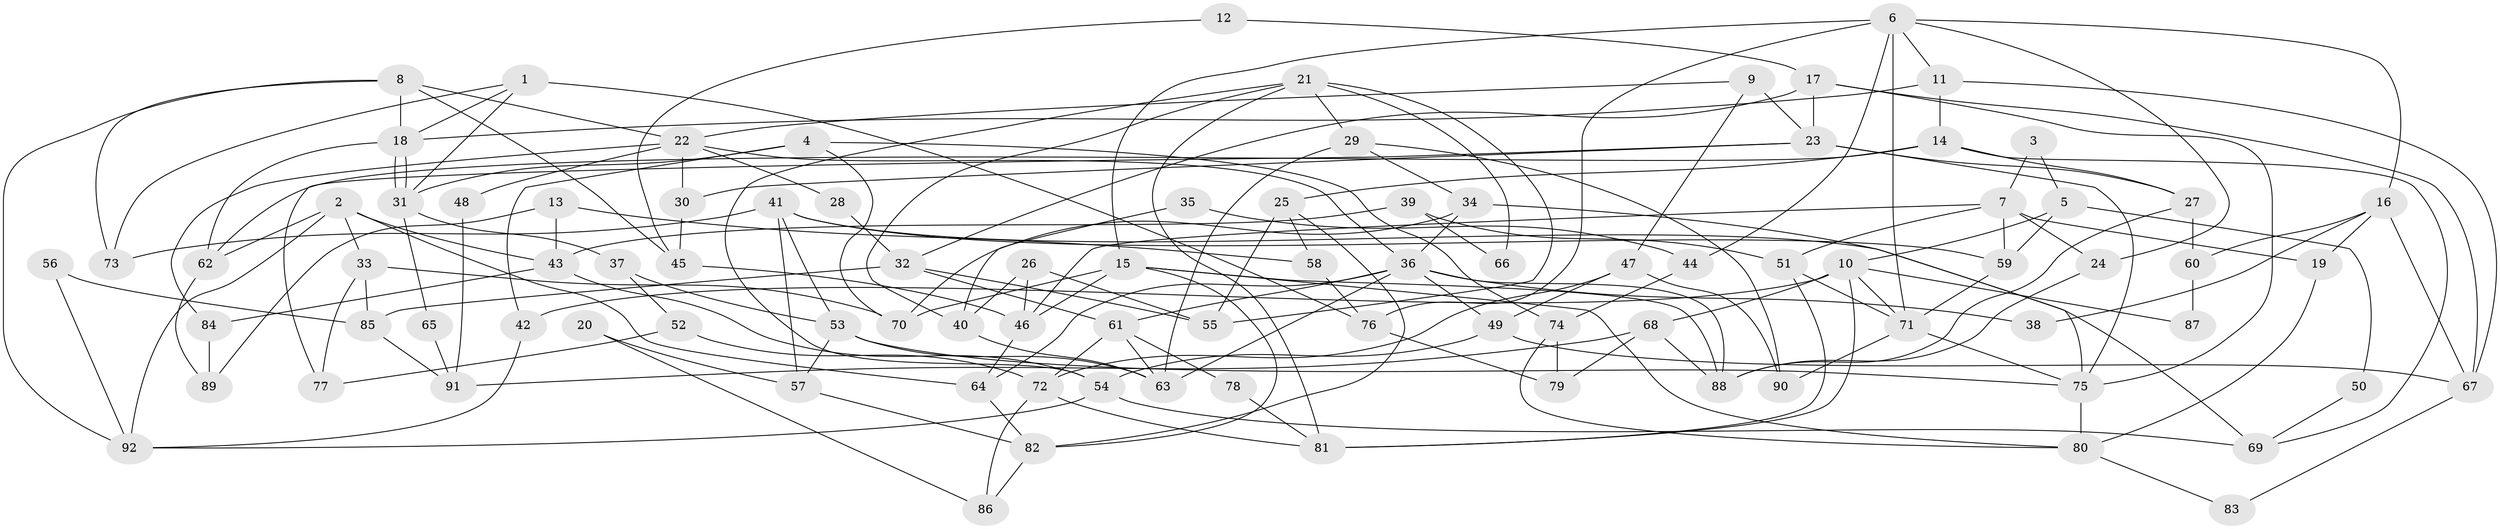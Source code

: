 // coarse degree distribution, {7: 0.14814814814814814, 10: 0.07407407407407407, 13: 0.07407407407407407, 6: 0.1111111111111111, 14: 0.037037037037037035, 12: 0.07407407407407407, 9: 0.037037037037037035, 3: 0.07407407407407407, 2: 0.14814814814814814, 8: 0.07407407407407407, 5: 0.1111111111111111, 4: 0.037037037037037035}
// Generated by graph-tools (version 1.1) at 2025/18/03/04/25 18:18:52]
// undirected, 92 vertices, 184 edges
graph export_dot {
graph [start="1"]
  node [color=gray90,style=filled];
  1;
  2;
  3;
  4;
  5;
  6;
  7;
  8;
  9;
  10;
  11;
  12;
  13;
  14;
  15;
  16;
  17;
  18;
  19;
  20;
  21;
  22;
  23;
  24;
  25;
  26;
  27;
  28;
  29;
  30;
  31;
  32;
  33;
  34;
  35;
  36;
  37;
  38;
  39;
  40;
  41;
  42;
  43;
  44;
  45;
  46;
  47;
  48;
  49;
  50;
  51;
  52;
  53;
  54;
  55;
  56;
  57;
  58;
  59;
  60;
  61;
  62;
  63;
  64;
  65;
  66;
  67;
  68;
  69;
  70;
  71;
  72;
  73;
  74;
  75;
  76;
  77;
  78;
  79;
  80;
  81;
  82;
  83;
  84;
  85;
  86;
  87;
  88;
  89;
  90;
  91;
  92;
  1 -- 31;
  1 -- 18;
  1 -- 73;
  1 -- 76;
  2 -- 92;
  2 -- 64;
  2 -- 33;
  2 -- 43;
  2 -- 62;
  3 -- 7;
  3 -- 5;
  4 -- 42;
  4 -- 70;
  4 -- 31;
  4 -- 74;
  5 -- 59;
  5 -- 10;
  5 -- 50;
  6 -- 11;
  6 -- 71;
  6 -- 15;
  6 -- 16;
  6 -- 24;
  6 -- 44;
  6 -- 76;
  7 -- 24;
  7 -- 51;
  7 -- 19;
  7 -- 46;
  7 -- 59;
  8 -- 18;
  8 -- 73;
  8 -- 22;
  8 -- 45;
  8 -- 92;
  9 -- 22;
  9 -- 47;
  9 -- 23;
  10 -- 81;
  10 -- 68;
  10 -- 42;
  10 -- 71;
  10 -- 87;
  11 -- 14;
  11 -- 18;
  11 -- 67;
  12 -- 17;
  12 -- 45;
  13 -- 43;
  13 -- 58;
  13 -- 89;
  14 -- 69;
  14 -- 27;
  14 -- 25;
  14 -- 62;
  15 -- 46;
  15 -- 70;
  15 -- 80;
  15 -- 82;
  15 -- 88;
  16 -- 67;
  16 -- 19;
  16 -- 38;
  16 -- 60;
  17 -- 23;
  17 -- 75;
  17 -- 32;
  17 -- 67;
  18 -- 62;
  18 -- 31;
  18 -- 31;
  19 -- 80;
  20 -- 86;
  20 -- 57;
  21 -- 55;
  21 -- 29;
  21 -- 40;
  21 -- 54;
  21 -- 66;
  21 -- 81;
  22 -- 84;
  22 -- 28;
  22 -- 30;
  22 -- 36;
  22 -- 48;
  23 -- 30;
  23 -- 27;
  23 -- 75;
  23 -- 77;
  24 -- 88;
  25 -- 82;
  25 -- 55;
  25 -- 58;
  26 -- 40;
  26 -- 55;
  26 -- 46;
  27 -- 88;
  27 -- 60;
  28 -- 32;
  29 -- 63;
  29 -- 34;
  29 -- 90;
  30 -- 45;
  31 -- 37;
  31 -- 65;
  32 -- 61;
  32 -- 55;
  32 -- 85;
  33 -- 70;
  33 -- 77;
  33 -- 85;
  34 -- 36;
  34 -- 75;
  34 -- 70;
  35 -- 44;
  35 -- 40;
  36 -- 63;
  36 -- 38;
  36 -- 49;
  36 -- 61;
  36 -- 64;
  36 -- 88;
  37 -- 53;
  37 -- 52;
  39 -- 43;
  39 -- 51;
  39 -- 66;
  40 -- 63;
  41 -- 57;
  41 -- 59;
  41 -- 53;
  41 -- 69;
  41 -- 73;
  42 -- 92;
  43 -- 54;
  43 -- 84;
  44 -- 74;
  45 -- 46;
  46 -- 64;
  47 -- 49;
  47 -- 90;
  47 -- 72;
  48 -- 91;
  49 -- 67;
  49 -- 54;
  50 -- 69;
  51 -- 81;
  51 -- 71;
  52 -- 77;
  52 -- 72;
  53 -- 75;
  53 -- 57;
  53 -- 63;
  54 -- 69;
  54 -- 92;
  56 -- 92;
  56 -- 85;
  57 -- 82;
  58 -- 76;
  59 -- 71;
  60 -- 87;
  61 -- 72;
  61 -- 63;
  61 -- 78;
  62 -- 89;
  64 -- 82;
  65 -- 91;
  67 -- 83;
  68 -- 79;
  68 -- 88;
  68 -- 91;
  71 -- 75;
  71 -- 90;
  72 -- 81;
  72 -- 86;
  74 -- 80;
  74 -- 79;
  75 -- 80;
  76 -- 79;
  78 -- 81;
  80 -- 83;
  82 -- 86;
  84 -- 89;
  85 -- 91;
}
